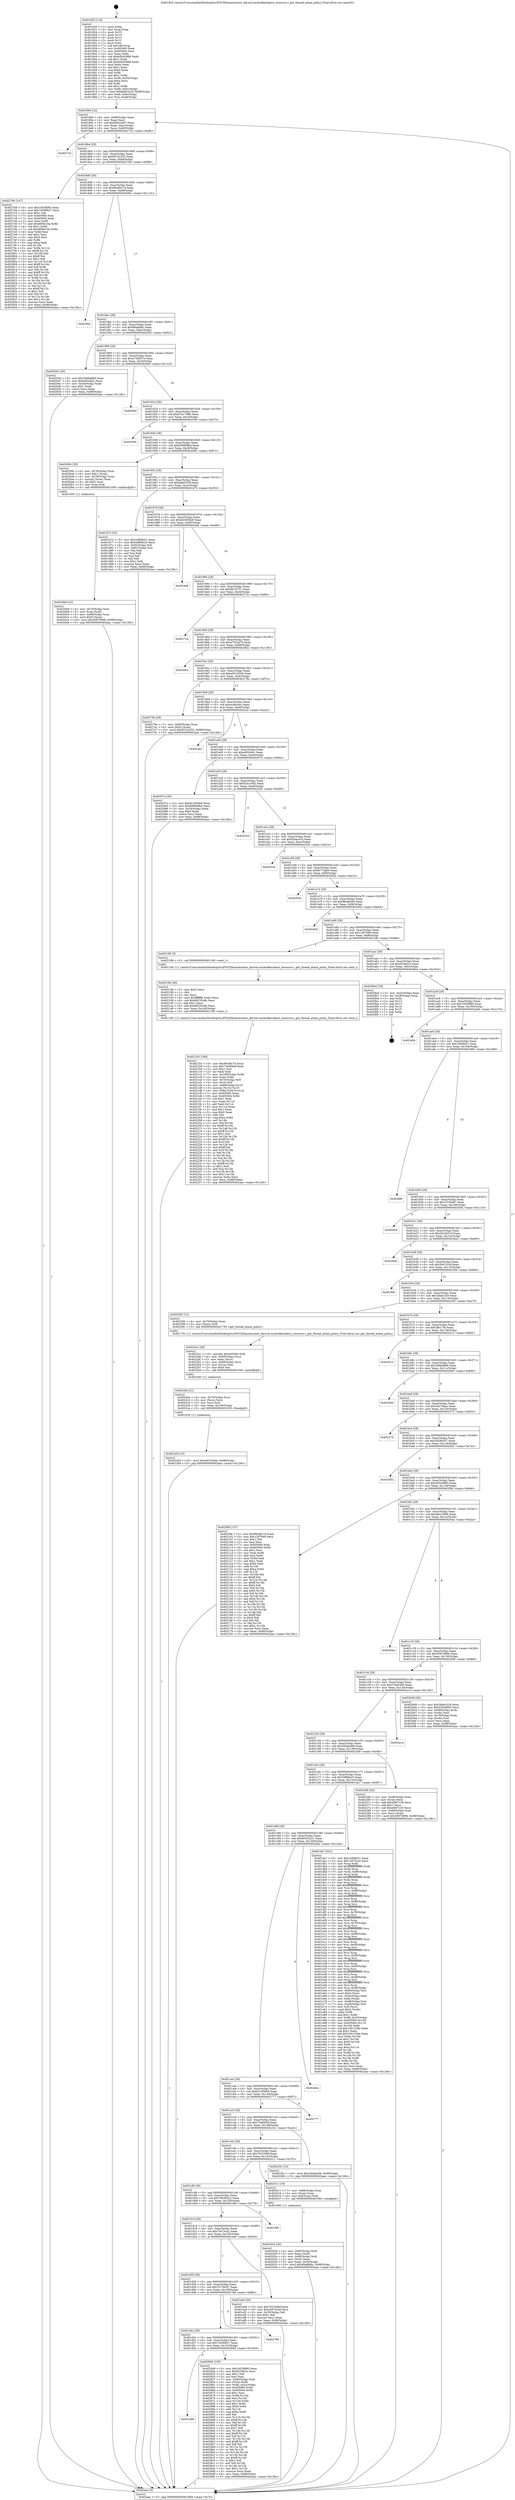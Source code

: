 digraph "0x401820" {
  label = "0x401820 (/mnt/c/Users/mathe/Desktop/tcc/POCII/binaries/extr_darwin-xnubsdkernkern_resource.c_get_thread_atime_policy_Final-ollvm.out::main(0))"
  labelloc = "t"
  node[shape=record]

  Entry [label="",width=0.3,height=0.3,shape=circle,fillcolor=black,style=filled]
  "0x401894" [label="{
     0x401894 [32]\l
     | [instrs]\l
     &nbsp;&nbsp;0x401894 \<+6\>: mov -0x98(%rbp),%eax\l
     &nbsp;&nbsp;0x40189a \<+2\>: mov %eax,%ecx\l
     &nbsp;&nbsp;0x40189c \<+6\>: sub $0x895c2e97,%ecx\l
     &nbsp;&nbsp;0x4018a2 \<+6\>: mov %eax,-0xac(%rbp)\l
     &nbsp;&nbsp;0x4018a8 \<+6\>: mov %ecx,-0xb0(%rbp)\l
     &nbsp;&nbsp;0x4018ae \<+6\>: je 000000000040271b \<main+0xefb\>\l
  }"]
  "0x40271b" [label="{
     0x40271b\l
  }", style=dashed]
  "0x4018b4" [label="{
     0x4018b4 [28]\l
     | [instrs]\l
     &nbsp;&nbsp;0x4018b4 \<+5\>: jmp 00000000004018b9 \<main+0x99\>\l
     &nbsp;&nbsp;0x4018b9 \<+6\>: mov -0xac(%rbp),%eax\l
     &nbsp;&nbsp;0x4018bf \<+5\>: sub $0x937e2255,%eax\l
     &nbsp;&nbsp;0x4018c4 \<+6\>: mov %eax,-0xb4(%rbp)\l
     &nbsp;&nbsp;0x4018ca \<+6\>: je 00000000004027b6 \<main+0xf96\>\l
  }"]
  Exit [label="",width=0.3,height=0.3,shape=circle,fillcolor=black,style=filled,peripheries=2]
  "0x4027b6" [label="{
     0x4027b6 [147]\l
     | [instrs]\l
     &nbsp;&nbsp;0x4027b6 \<+5\>: mov $0x1953fd80,%eax\l
     &nbsp;&nbsp;0x4027bb \<+5\>: mov $0x7d390b27,%ecx\l
     &nbsp;&nbsp;0x4027c0 \<+2\>: mov $0x1,%dl\l
     &nbsp;&nbsp;0x4027c2 \<+7\>: mov 0x405060,%esi\l
     &nbsp;&nbsp;0x4027c9 \<+7\>: mov 0x405064,%edi\l
     &nbsp;&nbsp;0x4027d0 \<+3\>: mov %esi,%r8d\l
     &nbsp;&nbsp;0x4027d3 \<+7\>: add $0xdf58e10a,%r8d\l
     &nbsp;&nbsp;0x4027da \<+4\>: sub $0x1,%r8d\l
     &nbsp;&nbsp;0x4027de \<+7\>: sub $0xdf58e10a,%r8d\l
     &nbsp;&nbsp;0x4027e5 \<+4\>: imul %r8d,%esi\l
     &nbsp;&nbsp;0x4027e9 \<+3\>: and $0x1,%esi\l
     &nbsp;&nbsp;0x4027ec \<+3\>: cmp $0x0,%esi\l
     &nbsp;&nbsp;0x4027ef \<+4\>: sete %r9b\l
     &nbsp;&nbsp;0x4027f3 \<+3\>: cmp $0xa,%edi\l
     &nbsp;&nbsp;0x4027f6 \<+4\>: setl %r10b\l
     &nbsp;&nbsp;0x4027fa \<+3\>: mov %r9b,%r11b\l
     &nbsp;&nbsp;0x4027fd \<+4\>: xor $0xff,%r11b\l
     &nbsp;&nbsp;0x402801 \<+3\>: mov %r10b,%bl\l
     &nbsp;&nbsp;0x402804 \<+3\>: xor $0xff,%bl\l
     &nbsp;&nbsp;0x402807 \<+3\>: xor $0x1,%dl\l
     &nbsp;&nbsp;0x40280a \<+3\>: mov %r11b,%r14b\l
     &nbsp;&nbsp;0x40280d \<+4\>: and $0xff,%r14b\l
     &nbsp;&nbsp;0x402811 \<+3\>: and %dl,%r9b\l
     &nbsp;&nbsp;0x402814 \<+3\>: mov %bl,%r15b\l
     &nbsp;&nbsp;0x402817 \<+4\>: and $0xff,%r15b\l
     &nbsp;&nbsp;0x40281b \<+3\>: and %dl,%r10b\l
     &nbsp;&nbsp;0x40281e \<+3\>: or %r9b,%r14b\l
     &nbsp;&nbsp;0x402821 \<+3\>: or %r10b,%r15b\l
     &nbsp;&nbsp;0x402824 \<+3\>: xor %r15b,%r14b\l
     &nbsp;&nbsp;0x402827 \<+3\>: or %bl,%r11b\l
     &nbsp;&nbsp;0x40282a \<+4\>: xor $0xff,%r11b\l
     &nbsp;&nbsp;0x40282e \<+3\>: or $0x1,%dl\l
     &nbsp;&nbsp;0x402831 \<+3\>: and %dl,%r11b\l
     &nbsp;&nbsp;0x402834 \<+3\>: or %r11b,%r14b\l
     &nbsp;&nbsp;0x402837 \<+4\>: test $0x1,%r14b\l
     &nbsp;&nbsp;0x40283b \<+3\>: cmovne %ecx,%eax\l
     &nbsp;&nbsp;0x40283e \<+6\>: mov %eax,-0x98(%rbp)\l
     &nbsp;&nbsp;0x402844 \<+5\>: jmp 0000000000402aac \<main+0x128c\>\l
  }"]
  "0x4018d0" [label="{
     0x4018d0 [28]\l
     | [instrs]\l
     &nbsp;&nbsp;0x4018d0 \<+5\>: jmp 00000000004018d5 \<main+0xb5\>\l
     &nbsp;&nbsp;0x4018d5 \<+6\>: mov -0xac(%rbp),%eax\l
     &nbsp;&nbsp;0x4018db \<+5\>: sub $0x96c8bc7d,%eax\l
     &nbsp;&nbsp;0x4018e0 \<+6\>: mov %eax,-0xb8(%rbp)\l
     &nbsp;&nbsp;0x4018e6 \<+6\>: je 000000000040295c \<main+0x113c\>\l
  }"]
  "0x401d68" [label="{
     0x401d68\l
  }", style=dashed]
  "0x40295c" [label="{
     0x40295c\l
  }", style=dashed]
  "0x4018ec" [label="{
     0x4018ec [28]\l
     | [instrs]\l
     &nbsp;&nbsp;0x4018ec \<+5\>: jmp 00000000004018f1 \<main+0xd1\>\l
     &nbsp;&nbsp;0x4018f1 \<+6\>: mov -0xac(%rbp),%eax\l
     &nbsp;&nbsp;0x4018f7 \<+5\>: sub $0x99adbfdc,%eax\l
     &nbsp;&nbsp;0x4018fc \<+6\>: mov %eax,-0xbc(%rbp)\l
     &nbsp;&nbsp;0x401902 \<+6\>: je 0000000000402042 \<main+0x822\>\l
  }"]
  "0x402849" [label="{
     0x402849 [155]\l
     | [instrs]\l
     &nbsp;&nbsp;0x402849 \<+5\>: mov $0x1953fd80,%eax\l
     &nbsp;&nbsp;0x40284e \<+5\>: mov $0x6238d1e,%ecx\l
     &nbsp;&nbsp;0x402853 \<+2\>: mov $0x1,%dl\l
     &nbsp;&nbsp;0x402855 \<+2\>: xor %esi,%esi\l
     &nbsp;&nbsp;0x402857 \<+7\>: mov -0x90(%rbp),%rdi\l
     &nbsp;&nbsp;0x40285e \<+3\>: mov (%rdi),%r8d\l
     &nbsp;&nbsp;0x402861 \<+4\>: mov %r8d,-0x2c(%rbp)\l
     &nbsp;&nbsp;0x402865 \<+8\>: mov 0x405060,%r8d\l
     &nbsp;&nbsp;0x40286d \<+8\>: mov 0x405064,%r9d\l
     &nbsp;&nbsp;0x402875 \<+3\>: sub $0x1,%esi\l
     &nbsp;&nbsp;0x402878 \<+3\>: mov %r8d,%r10d\l
     &nbsp;&nbsp;0x40287b \<+3\>: add %esi,%r10d\l
     &nbsp;&nbsp;0x40287e \<+4\>: imul %r10d,%r8d\l
     &nbsp;&nbsp;0x402882 \<+4\>: and $0x1,%r8d\l
     &nbsp;&nbsp;0x402886 \<+4\>: cmp $0x0,%r8d\l
     &nbsp;&nbsp;0x40288a \<+4\>: sete %r11b\l
     &nbsp;&nbsp;0x40288e \<+4\>: cmp $0xa,%r9d\l
     &nbsp;&nbsp;0x402892 \<+3\>: setl %bl\l
     &nbsp;&nbsp;0x402895 \<+3\>: mov %r11b,%r14b\l
     &nbsp;&nbsp;0x402898 \<+4\>: xor $0xff,%r14b\l
     &nbsp;&nbsp;0x40289c \<+3\>: mov %bl,%r15b\l
     &nbsp;&nbsp;0x40289f \<+4\>: xor $0xff,%r15b\l
     &nbsp;&nbsp;0x4028a3 \<+3\>: xor $0x1,%dl\l
     &nbsp;&nbsp;0x4028a6 \<+3\>: mov %r14b,%r12b\l
     &nbsp;&nbsp;0x4028a9 \<+4\>: and $0xff,%r12b\l
     &nbsp;&nbsp;0x4028ad \<+3\>: and %dl,%r11b\l
     &nbsp;&nbsp;0x4028b0 \<+3\>: mov %r15b,%r13b\l
     &nbsp;&nbsp;0x4028b3 \<+4\>: and $0xff,%r13b\l
     &nbsp;&nbsp;0x4028b7 \<+2\>: and %dl,%bl\l
     &nbsp;&nbsp;0x4028b9 \<+3\>: or %r11b,%r12b\l
     &nbsp;&nbsp;0x4028bc \<+3\>: or %bl,%r13b\l
     &nbsp;&nbsp;0x4028bf \<+3\>: xor %r13b,%r12b\l
     &nbsp;&nbsp;0x4028c2 \<+3\>: or %r15b,%r14b\l
     &nbsp;&nbsp;0x4028c5 \<+4\>: xor $0xff,%r14b\l
     &nbsp;&nbsp;0x4028c9 \<+3\>: or $0x1,%dl\l
     &nbsp;&nbsp;0x4028cc \<+3\>: and %dl,%r14b\l
     &nbsp;&nbsp;0x4028cf \<+3\>: or %r14b,%r12b\l
     &nbsp;&nbsp;0x4028d2 \<+4\>: test $0x1,%r12b\l
     &nbsp;&nbsp;0x4028d6 \<+3\>: cmovne %ecx,%eax\l
     &nbsp;&nbsp;0x4028d9 \<+6\>: mov %eax,-0x98(%rbp)\l
     &nbsp;&nbsp;0x4028df \<+5\>: jmp 0000000000402aac \<main+0x128c\>\l
  }"]
  "0x402042" [label="{
     0x402042 [30]\l
     | [instrs]\l
     &nbsp;&nbsp;0x402042 \<+5\>: mov $0x3d0bddb9,%eax\l
     &nbsp;&nbsp;0x402047 \<+5\>: mov $0xef45c8a1,%ecx\l
     &nbsp;&nbsp;0x40204c \<+3\>: mov -0x34(%rbp),%edx\l
     &nbsp;&nbsp;0x40204f \<+3\>: cmp $0x1,%edx\l
     &nbsp;&nbsp;0x402052 \<+3\>: cmovl %ecx,%eax\l
     &nbsp;&nbsp;0x402055 \<+6\>: mov %eax,-0x98(%rbp)\l
     &nbsp;&nbsp;0x40205b \<+5\>: jmp 0000000000402aac \<main+0x128c\>\l
  }"]
  "0x401908" [label="{
     0x401908 [28]\l
     | [instrs]\l
     &nbsp;&nbsp;0x401908 \<+5\>: jmp 000000000040190d \<main+0xed\>\l
     &nbsp;&nbsp;0x40190d \<+6\>: mov -0xac(%rbp),%eax\l
     &nbsp;&nbsp;0x401913 \<+5\>: sub $0xa75d837e,%eax\l
     &nbsp;&nbsp;0x401918 \<+6\>: mov %eax,-0xc0(%rbp)\l
     &nbsp;&nbsp;0x40191e \<+6\>: je 00000000004029ef \<main+0x11cf\>\l
  }"]
  "0x401d4c" [label="{
     0x401d4c [28]\l
     | [instrs]\l
     &nbsp;&nbsp;0x401d4c \<+5\>: jmp 0000000000401d51 \<main+0x531\>\l
     &nbsp;&nbsp;0x401d51 \<+6\>: mov -0xac(%rbp),%eax\l
     &nbsp;&nbsp;0x401d57 \<+5\>: sub $0x7d390b27,%eax\l
     &nbsp;&nbsp;0x401d5c \<+6\>: mov %eax,-0x15c(%rbp)\l
     &nbsp;&nbsp;0x401d62 \<+6\>: je 0000000000402849 \<main+0x1029\>\l
  }"]
  "0x4029ef" [label="{
     0x4029ef\l
  }", style=dashed]
  "0x401924" [label="{
     0x401924 [28]\l
     | [instrs]\l
     &nbsp;&nbsp;0x401924 \<+5\>: jmp 0000000000401929 \<main+0x109\>\l
     &nbsp;&nbsp;0x401929 \<+6\>: mov -0xac(%rbp),%eax\l
     &nbsp;&nbsp;0x40192f \<+5\>: sub $0xb7d17d96,%eax\l
     &nbsp;&nbsp;0x401934 \<+6\>: mov %eax,-0xc4(%rbp)\l
     &nbsp;&nbsp;0x40193a \<+6\>: je 0000000000402594 \<main+0xd74\>\l
  }"]
  "0x402786" [label="{
     0x402786\l
  }", style=dashed]
  "0x402594" [label="{
     0x402594\l
  }", style=dashed]
  "0x401940" [label="{
     0x401940 [28]\l
     | [instrs]\l
     &nbsp;&nbsp;0x401940 \<+5\>: jmp 0000000000401945 \<main+0x125\>\l
     &nbsp;&nbsp;0x401945 \<+6\>: mov -0xac(%rbp),%eax\l
     &nbsp;&nbsp;0x40194b \<+5\>: sub $0xb99808b4,%eax\l
     &nbsp;&nbsp;0x401950 \<+6\>: mov %eax,-0xc8(%rbp)\l
     &nbsp;&nbsp;0x401956 \<+6\>: je 000000000040209c \<main+0x87c\>\l
  }"]
  "0x4022d3" [label="{
     0x4022d3 [15]\l
     | [instrs]\l
     &nbsp;&nbsp;0x4022d3 \<+10\>: movl $0xe9316044,-0x98(%rbp)\l
     &nbsp;&nbsp;0x4022dd \<+5\>: jmp 0000000000402aac \<main+0x128c\>\l
  }"]
  "0x40209c" [label="{
     0x40209c [29]\l
     | [instrs]\l
     &nbsp;&nbsp;0x40209c \<+4\>: mov -0x78(%rbp),%rax\l
     &nbsp;&nbsp;0x4020a0 \<+6\>: movl $0x1,(%rax)\l
     &nbsp;&nbsp;0x4020a6 \<+4\>: mov -0x78(%rbp),%rax\l
     &nbsp;&nbsp;0x4020aa \<+3\>: movslq (%rax),%rax\l
     &nbsp;&nbsp;0x4020ad \<+4\>: shl $0x2,%rax\l
     &nbsp;&nbsp;0x4020b1 \<+3\>: mov %rax,%rdi\l
     &nbsp;&nbsp;0x4020b4 \<+5\>: call 0000000000401050 \<malloc@plt\>\l
     | [calls]\l
     &nbsp;&nbsp;0x401050 \{1\} (unknown)\l
  }"]
  "0x40195c" [label="{
     0x40195c [28]\l
     | [instrs]\l
     &nbsp;&nbsp;0x40195c \<+5\>: jmp 0000000000401961 \<main+0x141\>\l
     &nbsp;&nbsp;0x401961 \<+6\>: mov -0xac(%rbp),%eax\l
     &nbsp;&nbsp;0x401967 \<+5\>: sub $0xbb85333f,%eax\l
     &nbsp;&nbsp;0x40196c \<+6\>: mov %eax,-0xcc(%rbp)\l
     &nbsp;&nbsp;0x401972 \<+6\>: je 0000000000401d72 \<main+0x552\>\l
  }"]
  "0x4022be" [label="{
     0x4022be [21]\l
     | [instrs]\l
     &nbsp;&nbsp;0x4022be \<+4\>: mov -0x70(%rbp),%rcx\l
     &nbsp;&nbsp;0x4022c2 \<+3\>: mov (%rcx),%rcx\l
     &nbsp;&nbsp;0x4022c5 \<+3\>: mov %rcx,%rdi\l
     &nbsp;&nbsp;0x4022c8 \<+6\>: mov %eax,-0x164(%rbp)\l
     &nbsp;&nbsp;0x4022ce \<+5\>: call 0000000000401030 \<free@plt\>\l
     | [calls]\l
     &nbsp;&nbsp;0x401030 \{1\} (unknown)\l
  }"]
  "0x401d72" [label="{
     0x401d72 [53]\l
     | [instrs]\l
     &nbsp;&nbsp;0x401d72 \<+5\>: mov $0x1bf0db51,%eax\l
     &nbsp;&nbsp;0x401d77 \<+5\>: mov $0x5df69e25,%ecx\l
     &nbsp;&nbsp;0x401d7c \<+6\>: mov -0x92(%rbp),%dl\l
     &nbsp;&nbsp;0x401d82 \<+7\>: mov -0x91(%rbp),%sil\l
     &nbsp;&nbsp;0x401d89 \<+3\>: mov %dl,%dil\l
     &nbsp;&nbsp;0x401d8c \<+3\>: and %sil,%dil\l
     &nbsp;&nbsp;0x401d8f \<+3\>: xor %sil,%dl\l
     &nbsp;&nbsp;0x401d92 \<+3\>: or %dl,%dil\l
     &nbsp;&nbsp;0x401d95 \<+4\>: test $0x1,%dil\l
     &nbsp;&nbsp;0x401d99 \<+3\>: cmovne %ecx,%eax\l
     &nbsp;&nbsp;0x401d9c \<+6\>: mov %eax,-0x98(%rbp)\l
     &nbsp;&nbsp;0x401da2 \<+5\>: jmp 0000000000402aac \<main+0x128c\>\l
  }"]
  "0x401978" [label="{
     0x401978 [28]\l
     | [instrs]\l
     &nbsp;&nbsp;0x401978 \<+5\>: jmp 000000000040197d \<main+0x15d\>\l
     &nbsp;&nbsp;0x40197d \<+6\>: mov -0xac(%rbp),%eax\l
     &nbsp;&nbsp;0x401983 \<+5\>: sub $0xbd3592b9,%eax\l
     &nbsp;&nbsp;0x401988 \<+6\>: mov %eax,-0xd0(%rbp)\l
     &nbsp;&nbsp;0x40198e \<+6\>: je 00000000004024a6 \<main+0xc86\>\l
  }"]
  "0x402aac" [label="{
     0x402aac [5]\l
     | [instrs]\l
     &nbsp;&nbsp;0x402aac \<+5\>: jmp 0000000000401894 \<main+0x74\>\l
  }"]
  "0x401820" [label="{
     0x401820 [116]\l
     | [instrs]\l
     &nbsp;&nbsp;0x401820 \<+1\>: push %rbp\l
     &nbsp;&nbsp;0x401821 \<+3\>: mov %rsp,%rbp\l
     &nbsp;&nbsp;0x401824 \<+2\>: push %r15\l
     &nbsp;&nbsp;0x401826 \<+2\>: push %r14\l
     &nbsp;&nbsp;0x401828 \<+2\>: push %r13\l
     &nbsp;&nbsp;0x40182a \<+2\>: push %r12\l
     &nbsp;&nbsp;0x40182c \<+1\>: push %rbx\l
     &nbsp;&nbsp;0x40182d \<+7\>: sub $0x168,%rsp\l
     &nbsp;&nbsp;0x401834 \<+7\>: mov 0x405060,%eax\l
     &nbsp;&nbsp;0x40183b \<+7\>: mov 0x405064,%ecx\l
     &nbsp;&nbsp;0x401842 \<+2\>: mov %eax,%edx\l
     &nbsp;&nbsp;0x401844 \<+6\>: sub $0xb5b45868,%edx\l
     &nbsp;&nbsp;0x40184a \<+3\>: sub $0x1,%edx\l
     &nbsp;&nbsp;0x40184d \<+6\>: add $0xb5b45868,%edx\l
     &nbsp;&nbsp;0x401853 \<+3\>: imul %edx,%eax\l
     &nbsp;&nbsp;0x401856 \<+3\>: and $0x1,%eax\l
     &nbsp;&nbsp;0x401859 \<+3\>: cmp $0x0,%eax\l
     &nbsp;&nbsp;0x40185c \<+4\>: sete %r8b\l
     &nbsp;&nbsp;0x401860 \<+4\>: and $0x1,%r8b\l
     &nbsp;&nbsp;0x401864 \<+7\>: mov %r8b,-0x92(%rbp)\l
     &nbsp;&nbsp;0x40186b \<+3\>: cmp $0xa,%ecx\l
     &nbsp;&nbsp;0x40186e \<+4\>: setl %r8b\l
     &nbsp;&nbsp;0x401872 \<+4\>: and $0x1,%r8b\l
     &nbsp;&nbsp;0x401876 \<+7\>: mov %r8b,-0x91(%rbp)\l
     &nbsp;&nbsp;0x40187d \<+10\>: movl $0xbb85333f,-0x98(%rbp)\l
     &nbsp;&nbsp;0x401887 \<+6\>: mov %edi,-0x9c(%rbp)\l
     &nbsp;&nbsp;0x40188d \<+7\>: mov %rsi,-0xa8(%rbp)\l
  }"]
  "0x4022a1" [label="{
     0x4022a1 [29]\l
     | [instrs]\l
     &nbsp;&nbsp;0x4022a1 \<+10\>: movabs $0x4030d6,%rdi\l
     &nbsp;&nbsp;0x4022ab \<+4\>: mov -0x60(%rbp),%rcx\l
     &nbsp;&nbsp;0x4022af \<+2\>: mov %eax,(%rcx)\l
     &nbsp;&nbsp;0x4022b1 \<+4\>: mov -0x60(%rbp),%rcx\l
     &nbsp;&nbsp;0x4022b5 \<+2\>: mov (%rcx),%esi\l
     &nbsp;&nbsp;0x4022b7 \<+2\>: mov $0x0,%al\l
     &nbsp;&nbsp;0x4022b9 \<+5\>: call 0000000000401040 \<printf@plt\>\l
     | [calls]\l
     &nbsp;&nbsp;0x401040 \{1\} (unknown)\l
  }"]
  "0x4024a6" [label="{
     0x4024a6\l
  }", style=dashed]
  "0x401994" [label="{
     0x401994 [28]\l
     | [instrs]\l
     &nbsp;&nbsp;0x401994 \<+5\>: jmp 0000000000401999 \<main+0x179\>\l
     &nbsp;&nbsp;0x401999 \<+6\>: mov -0xac(%rbp),%eax\l
     &nbsp;&nbsp;0x40199f \<+5\>: sub $0xdfa7d731,%eax\l
     &nbsp;&nbsp;0x4019a4 \<+6\>: mov %eax,-0xd4(%rbp)\l
     &nbsp;&nbsp;0x4019aa \<+6\>: je 000000000040272a \<main+0xf0a\>\l
  }"]
  "0x4021b3" [label="{
     0x4021b3 [169]\l
     | [instrs]\l
     &nbsp;&nbsp;0x4021b3 \<+5\>: mov $0x96c8bc7d,%ecx\l
     &nbsp;&nbsp;0x4021b8 \<+5\>: mov $0x75a6944f,%edx\l
     &nbsp;&nbsp;0x4021bd \<+3\>: mov $0x1,%sil\l
     &nbsp;&nbsp;0x4021c0 \<+2\>: xor %edi,%edi\l
     &nbsp;&nbsp;0x4021c2 \<+7\>: mov -0x160(%rbp),%r8d\l
     &nbsp;&nbsp;0x4021c9 \<+4\>: imul %eax,%r8d\l
     &nbsp;&nbsp;0x4021cd \<+4\>: mov -0x70(%rbp),%r9\l
     &nbsp;&nbsp;0x4021d1 \<+3\>: mov (%r9),%r9\l
     &nbsp;&nbsp;0x4021d4 \<+4\>: mov -0x68(%rbp),%r10\l
     &nbsp;&nbsp;0x4021d8 \<+3\>: movslq (%r10),%r10\l
     &nbsp;&nbsp;0x4021db \<+4\>: mov %r8d,(%r9,%r10,4)\l
     &nbsp;&nbsp;0x4021df \<+7\>: mov 0x405060,%eax\l
     &nbsp;&nbsp;0x4021e6 \<+8\>: mov 0x405064,%r8d\l
     &nbsp;&nbsp;0x4021ee \<+3\>: sub $0x1,%edi\l
     &nbsp;&nbsp;0x4021f1 \<+3\>: mov %eax,%r11d\l
     &nbsp;&nbsp;0x4021f4 \<+3\>: add %edi,%r11d\l
     &nbsp;&nbsp;0x4021f7 \<+4\>: imul %r11d,%eax\l
     &nbsp;&nbsp;0x4021fb \<+3\>: and $0x1,%eax\l
     &nbsp;&nbsp;0x4021fe \<+3\>: cmp $0x0,%eax\l
     &nbsp;&nbsp;0x402201 \<+3\>: sete %bl\l
     &nbsp;&nbsp;0x402204 \<+4\>: cmp $0xa,%r8d\l
     &nbsp;&nbsp;0x402208 \<+4\>: setl %r14b\l
     &nbsp;&nbsp;0x40220c \<+3\>: mov %bl,%r15b\l
     &nbsp;&nbsp;0x40220f \<+4\>: xor $0xff,%r15b\l
     &nbsp;&nbsp;0x402213 \<+3\>: mov %r14b,%r12b\l
     &nbsp;&nbsp;0x402216 \<+4\>: xor $0xff,%r12b\l
     &nbsp;&nbsp;0x40221a \<+4\>: xor $0x1,%sil\l
     &nbsp;&nbsp;0x40221e \<+3\>: mov %r15b,%r13b\l
     &nbsp;&nbsp;0x402221 \<+4\>: and $0xff,%r13b\l
     &nbsp;&nbsp;0x402225 \<+3\>: and %sil,%bl\l
     &nbsp;&nbsp;0x402228 \<+3\>: mov %r12b,%al\l
     &nbsp;&nbsp;0x40222b \<+2\>: and $0xff,%al\l
     &nbsp;&nbsp;0x40222d \<+3\>: and %sil,%r14b\l
     &nbsp;&nbsp;0x402230 \<+3\>: or %bl,%r13b\l
     &nbsp;&nbsp;0x402233 \<+3\>: or %r14b,%al\l
     &nbsp;&nbsp;0x402236 \<+3\>: xor %al,%r13b\l
     &nbsp;&nbsp;0x402239 \<+3\>: or %r12b,%r15b\l
     &nbsp;&nbsp;0x40223c \<+4\>: xor $0xff,%r15b\l
     &nbsp;&nbsp;0x402240 \<+4\>: or $0x1,%sil\l
     &nbsp;&nbsp;0x402244 \<+3\>: and %sil,%r15b\l
     &nbsp;&nbsp;0x402247 \<+3\>: or %r15b,%r13b\l
     &nbsp;&nbsp;0x40224a \<+4\>: test $0x1,%r13b\l
     &nbsp;&nbsp;0x40224e \<+3\>: cmovne %edx,%ecx\l
     &nbsp;&nbsp;0x402251 \<+6\>: mov %ecx,-0x98(%rbp)\l
     &nbsp;&nbsp;0x402257 \<+5\>: jmp 0000000000402aac \<main+0x128c\>\l
  }"]
  "0x40272a" [label="{
     0x40272a\l
  }", style=dashed]
  "0x4019b0" [label="{
     0x4019b0 [28]\l
     | [instrs]\l
     &nbsp;&nbsp;0x4019b0 \<+5\>: jmp 00000000004019b5 \<main+0x195\>\l
     &nbsp;&nbsp;0x4019b5 \<+6\>: mov -0xac(%rbp),%eax\l
     &nbsp;&nbsp;0x4019bb \<+5\>: sub $0xe7524a76,%eax\l
     &nbsp;&nbsp;0x4019c0 \<+6\>: mov %eax,-0xd8(%rbp)\l
     &nbsp;&nbsp;0x4019c6 \<+6\>: je 00000000004029b2 \<main+0x1192\>\l
  }"]
  "0x40218b" [label="{
     0x40218b [40]\l
     | [instrs]\l
     &nbsp;&nbsp;0x40218b \<+5\>: mov $0x2,%ecx\l
     &nbsp;&nbsp;0x402190 \<+1\>: cltd\l
     &nbsp;&nbsp;0x402191 \<+2\>: idiv %ecx\l
     &nbsp;&nbsp;0x402193 \<+6\>: imul $0xfffffffe,%edx,%ecx\l
     &nbsp;&nbsp;0x402199 \<+6\>: sub $0x68235c8b,%ecx\l
     &nbsp;&nbsp;0x40219f \<+3\>: add $0x1,%ecx\l
     &nbsp;&nbsp;0x4021a2 \<+6\>: add $0x68235c8b,%ecx\l
     &nbsp;&nbsp;0x4021a8 \<+6\>: mov %ecx,-0x160(%rbp)\l
     &nbsp;&nbsp;0x4021ae \<+5\>: call 0000000000401160 \<next_i\>\l
     | [calls]\l
     &nbsp;&nbsp;0x401160 \{1\} (/mnt/c/Users/mathe/Desktop/tcc/POCII/binaries/extr_darwin-xnubsdkernkern_resource.c_get_thread_atime_policy_Final-ollvm.out::next_i)\l
  }"]
  "0x4029b2" [label="{
     0x4029b2\l
  }", style=dashed]
  "0x4019cc" [label="{
     0x4019cc [28]\l
     | [instrs]\l
     &nbsp;&nbsp;0x4019cc \<+5\>: jmp 00000000004019d1 \<main+0x1b1\>\l
     &nbsp;&nbsp;0x4019d1 \<+6\>: mov -0xac(%rbp),%eax\l
     &nbsp;&nbsp;0x4019d7 \<+5\>: sub $0xe9316044,%eax\l
     &nbsp;&nbsp;0x4019dc \<+6\>: mov %eax,-0xdc(%rbp)\l
     &nbsp;&nbsp;0x4019e2 \<+6\>: je 000000000040279a \<main+0xf7a\>\l
  }"]
  "0x4020b9" [label="{
     0x4020b9 [32]\l
     | [instrs]\l
     &nbsp;&nbsp;0x4020b9 \<+4\>: mov -0x70(%rbp),%rdi\l
     &nbsp;&nbsp;0x4020bd \<+3\>: mov %rax,(%rdi)\l
     &nbsp;&nbsp;0x4020c0 \<+4\>: mov -0x68(%rbp),%rax\l
     &nbsp;&nbsp;0x4020c4 \<+6\>: movl $0x0,(%rax)\l
     &nbsp;&nbsp;0x4020ca \<+10\>: movl $0x50974996,-0x98(%rbp)\l
     &nbsp;&nbsp;0x4020d4 \<+5\>: jmp 0000000000402aac \<main+0x128c\>\l
  }"]
  "0x40279a" [label="{
     0x40279a [28]\l
     | [instrs]\l
     &nbsp;&nbsp;0x40279a \<+7\>: mov -0x90(%rbp),%rax\l
     &nbsp;&nbsp;0x4027a1 \<+6\>: movl $0x0,(%rax)\l
     &nbsp;&nbsp;0x4027a7 \<+10\>: movl $0x937e2255,-0x98(%rbp)\l
     &nbsp;&nbsp;0x4027b1 \<+5\>: jmp 0000000000402aac \<main+0x128c\>\l
  }"]
  "0x4019e8" [label="{
     0x4019e8 [28]\l
     | [instrs]\l
     &nbsp;&nbsp;0x4019e8 \<+5\>: jmp 00000000004019ed \<main+0x1cd\>\l
     &nbsp;&nbsp;0x4019ed \<+6\>: mov -0xac(%rbp),%eax\l
     &nbsp;&nbsp;0x4019f3 \<+5\>: sub $0xecdbcbac,%eax\l
     &nbsp;&nbsp;0x4019f8 \<+6\>: mov %eax,-0xe0(%rbp)\l
     &nbsp;&nbsp;0x4019fe \<+6\>: je 00000000004022e2 \<main+0xac2\>\l
  }"]
  "0x402024" [label="{
     0x402024 [30]\l
     | [instrs]\l
     &nbsp;&nbsp;0x402024 \<+4\>: mov -0x80(%rbp),%rdi\l
     &nbsp;&nbsp;0x402028 \<+2\>: mov %eax,(%rdi)\l
     &nbsp;&nbsp;0x40202a \<+4\>: mov -0x80(%rbp),%rdi\l
     &nbsp;&nbsp;0x40202e \<+2\>: mov (%rdi),%eax\l
     &nbsp;&nbsp;0x402030 \<+3\>: mov %eax,-0x34(%rbp)\l
     &nbsp;&nbsp;0x402033 \<+10\>: movl $0x99adbfdc,-0x98(%rbp)\l
     &nbsp;&nbsp;0x40203d \<+5\>: jmp 0000000000402aac \<main+0x128c\>\l
  }"]
  "0x4022e2" [label="{
     0x4022e2\l
  }", style=dashed]
  "0x401a04" [label="{
     0x401a04 [28]\l
     | [instrs]\l
     &nbsp;&nbsp;0x401a04 \<+5\>: jmp 0000000000401a09 \<main+0x1e9\>\l
     &nbsp;&nbsp;0x401a09 \<+6\>: mov -0xac(%rbp),%eax\l
     &nbsp;&nbsp;0x401a0f \<+5\>: sub $0xef45c8a1,%eax\l
     &nbsp;&nbsp;0x401a14 \<+6\>: mov %eax,-0xe4(%rbp)\l
     &nbsp;&nbsp;0x401a1a \<+6\>: je 000000000040207e \<main+0x85e\>\l
  }"]
  "0x401d30" [label="{
     0x401d30 [28]\l
     | [instrs]\l
     &nbsp;&nbsp;0x401d30 \<+5\>: jmp 0000000000401d35 \<main+0x515\>\l
     &nbsp;&nbsp;0x401d35 \<+6\>: mov -0xac(%rbp),%eax\l
     &nbsp;&nbsp;0x401d3b \<+5\>: sub $0x7b756c67,%eax\l
     &nbsp;&nbsp;0x401d40 \<+6\>: mov %eax,-0x158(%rbp)\l
     &nbsp;&nbsp;0x401d46 \<+6\>: je 0000000000402786 \<main+0xf66\>\l
  }"]
  "0x40207e" [label="{
     0x40207e [30]\l
     | [instrs]\l
     &nbsp;&nbsp;0x40207e \<+5\>: mov $0x621956b9,%eax\l
     &nbsp;&nbsp;0x402083 \<+5\>: mov $0xb99808b4,%ecx\l
     &nbsp;&nbsp;0x402088 \<+3\>: mov -0x34(%rbp),%edx\l
     &nbsp;&nbsp;0x40208b \<+3\>: cmp $0x0,%edx\l
     &nbsp;&nbsp;0x40208e \<+3\>: cmove %ecx,%eax\l
     &nbsp;&nbsp;0x402091 \<+6\>: mov %eax,-0x98(%rbp)\l
     &nbsp;&nbsp;0x402097 \<+5\>: jmp 0000000000402aac \<main+0x128c\>\l
  }"]
  "0x401a20" [label="{
     0x401a20 [28]\l
     | [instrs]\l
     &nbsp;&nbsp;0x401a20 \<+5\>: jmp 0000000000401a25 \<main+0x205\>\l
     &nbsp;&nbsp;0x401a25 \<+6\>: mov -0xac(%rbp),%eax\l
     &nbsp;&nbsp;0x401a2b \<+5\>: sub $0xf241a562,%eax\l
     &nbsp;&nbsp;0x401a30 \<+6\>: mov %eax,-0xe8(%rbp)\l
     &nbsp;&nbsp;0x401a36 \<+6\>: je 0000000000402520 \<main+0xd00\>\l
  }"]
  "0x401ee8" [label="{
     0x401ee8 [30]\l
     | [instrs]\l
     &nbsp;&nbsp;0x401ee8 \<+5\>: mov $0x762326bf,%eax\l
     &nbsp;&nbsp;0x401eed \<+5\>: mov $0x2847d1ef,%ecx\l
     &nbsp;&nbsp;0x401ef2 \<+3\>: mov -0x35(%rbp),%dl\l
     &nbsp;&nbsp;0x401ef5 \<+3\>: test $0x1,%dl\l
     &nbsp;&nbsp;0x401ef8 \<+3\>: cmovne %ecx,%eax\l
     &nbsp;&nbsp;0x401efb \<+6\>: mov %eax,-0x98(%rbp)\l
     &nbsp;&nbsp;0x401f01 \<+5\>: jmp 0000000000402aac \<main+0x128c\>\l
  }"]
  "0x402520" [label="{
     0x402520\l
  }", style=dashed]
  "0x401a3c" [label="{
     0x401a3c [28]\l
     | [instrs]\l
     &nbsp;&nbsp;0x401a3c \<+5\>: jmp 0000000000401a41 \<main+0x221\>\l
     &nbsp;&nbsp;0x401a41 \<+6\>: mov -0xac(%rbp),%eax\l
     &nbsp;&nbsp;0x401a47 \<+5\>: sub $0xf24acd16,%eax\l
     &nbsp;&nbsp;0x401a4c \<+6\>: mov %eax,-0xec(%rbp)\l
     &nbsp;&nbsp;0x401a52 \<+6\>: je 000000000040253e \<main+0xd1e\>\l
  }"]
  "0x401d14" [label="{
     0x401d14 [28]\l
     | [instrs]\l
     &nbsp;&nbsp;0x401d14 \<+5\>: jmp 0000000000401d19 \<main+0x4f9\>\l
     &nbsp;&nbsp;0x401d19 \<+6\>: mov -0xac(%rbp),%eax\l
     &nbsp;&nbsp;0x401d1f \<+5\>: sub $0x7a475ca2,%eax\l
     &nbsp;&nbsp;0x401d24 \<+6\>: mov %eax,-0x154(%rbp)\l
     &nbsp;&nbsp;0x401d2a \<+6\>: je 0000000000401ee8 \<main+0x6c8\>\l
  }"]
  "0x40253e" [label="{
     0x40253e\l
  }", style=dashed]
  "0x401a58" [label="{
     0x401a58 [28]\l
     | [instrs]\l
     &nbsp;&nbsp;0x401a58 \<+5\>: jmp 0000000000401a5d \<main+0x23d\>\l
     &nbsp;&nbsp;0x401a5d \<+6\>: mov -0xac(%rbp),%eax\l
     &nbsp;&nbsp;0x401a63 \<+5\>: sub $0xf4774ab0,%eax\l
     &nbsp;&nbsp;0x401a68 \<+6\>: mov %eax,-0xf0(%rbp)\l
     &nbsp;&nbsp;0x401a6e \<+6\>: je 000000000040263b \<main+0xe1b\>\l
  }"]
  "0x401f99" [label="{
     0x401f99\l
  }", style=dashed]
  "0x40263b" [label="{
     0x40263b\l
  }", style=dashed]
  "0x401a74" [label="{
     0x401a74 [28]\l
     | [instrs]\l
     &nbsp;&nbsp;0x401a74 \<+5\>: jmp 0000000000401a79 \<main+0x259\>\l
     &nbsp;&nbsp;0x401a79 \<+6\>: mov -0xac(%rbp),%eax\l
     &nbsp;&nbsp;0x401a7f \<+5\>: sub $0xf6ed0d40,%eax\l
     &nbsp;&nbsp;0x401a84 \<+6\>: mov %eax,-0xf4(%rbp)\l
     &nbsp;&nbsp;0x401a8a \<+6\>: je 0000000000402404 \<main+0xbe4\>\l
  }"]
  "0x401cf8" [label="{
     0x401cf8 [28]\l
     | [instrs]\l
     &nbsp;&nbsp;0x401cf8 \<+5\>: jmp 0000000000401cfd \<main+0x4dd\>\l
     &nbsp;&nbsp;0x401cfd \<+6\>: mov -0xac(%rbp),%eax\l
     &nbsp;&nbsp;0x401d03 \<+5\>: sub $0x79b36222,%eax\l
     &nbsp;&nbsp;0x401d08 \<+6\>: mov %eax,-0x150(%rbp)\l
     &nbsp;&nbsp;0x401d0e \<+6\>: je 0000000000401f99 \<main+0x779\>\l
  }"]
  "0x402404" [label="{
     0x402404\l
  }", style=dashed]
  "0x401a90" [label="{
     0x401a90 [28]\l
     | [instrs]\l
     &nbsp;&nbsp;0x401a90 \<+5\>: jmp 0000000000401a95 \<main+0x275\>\l
     &nbsp;&nbsp;0x401a95 \<+6\>: mov -0xac(%rbp),%eax\l
     &nbsp;&nbsp;0x401a9b \<+5\>: sub $0x1297069,%eax\l
     &nbsp;&nbsp;0x401aa0 \<+6\>: mov %eax,-0xf8(%rbp)\l
     &nbsp;&nbsp;0x401aa6 \<+6\>: je 0000000000402186 \<main+0x966\>\l
  }"]
  "0x402011" [label="{
     0x402011 [19]\l
     | [instrs]\l
     &nbsp;&nbsp;0x402011 \<+7\>: mov -0x88(%rbp),%rax\l
     &nbsp;&nbsp;0x402018 \<+3\>: mov (%rax),%rax\l
     &nbsp;&nbsp;0x40201b \<+4\>: mov 0x8(%rax),%rdi\l
     &nbsp;&nbsp;0x40201f \<+5\>: call 0000000000401060 \<atoi@plt\>\l
     | [calls]\l
     &nbsp;&nbsp;0x401060 \{1\} (unknown)\l
  }"]
  "0x402186" [label="{
     0x402186 [5]\l
     | [instrs]\l
     &nbsp;&nbsp;0x402186 \<+5\>: call 0000000000401160 \<next_i\>\l
     | [calls]\l
     &nbsp;&nbsp;0x401160 \{1\} (/mnt/c/Users/mathe/Desktop/tcc/POCII/binaries/extr_darwin-xnubsdkernkern_resource.c_get_thread_atime_policy_Final-ollvm.out::next_i)\l
  }"]
  "0x401aac" [label="{
     0x401aac [28]\l
     | [instrs]\l
     &nbsp;&nbsp;0x401aac \<+5\>: jmp 0000000000401ab1 \<main+0x291\>\l
     &nbsp;&nbsp;0x401ab1 \<+6\>: mov -0xac(%rbp),%eax\l
     &nbsp;&nbsp;0x401ab7 \<+5\>: sub $0x6238d1e,%eax\l
     &nbsp;&nbsp;0x401abc \<+6\>: mov %eax,-0xfc(%rbp)\l
     &nbsp;&nbsp;0x401ac2 \<+6\>: je 00000000004028e4 \<main+0x10c4\>\l
  }"]
  "0x401cdc" [label="{
     0x401cdc [28]\l
     | [instrs]\l
     &nbsp;&nbsp;0x401cdc \<+5\>: jmp 0000000000401ce1 \<main+0x4c1\>\l
     &nbsp;&nbsp;0x401ce1 \<+6\>: mov -0xac(%rbp),%eax\l
     &nbsp;&nbsp;0x401ce7 \<+5\>: sub $0x762326bf,%eax\l
     &nbsp;&nbsp;0x401cec \<+6\>: mov %eax,-0x14c(%rbp)\l
     &nbsp;&nbsp;0x401cf2 \<+6\>: je 0000000000402011 \<main+0x7f1\>\l
  }"]
  "0x4028e4" [label="{
     0x4028e4 [18]\l
     | [instrs]\l
     &nbsp;&nbsp;0x4028e4 \<+3\>: mov -0x2c(%rbp),%eax\l
     &nbsp;&nbsp;0x4028e7 \<+4\>: lea -0x28(%rbp),%rsp\l
     &nbsp;&nbsp;0x4028eb \<+1\>: pop %rbx\l
     &nbsp;&nbsp;0x4028ec \<+2\>: pop %r12\l
     &nbsp;&nbsp;0x4028ee \<+2\>: pop %r13\l
     &nbsp;&nbsp;0x4028f0 \<+2\>: pop %r14\l
     &nbsp;&nbsp;0x4028f2 \<+2\>: pop %r15\l
     &nbsp;&nbsp;0x4028f4 \<+1\>: pop %rbp\l
     &nbsp;&nbsp;0x4028f5 \<+1\>: ret\l
  }"]
  "0x401ac8" [label="{
     0x401ac8 [28]\l
     | [instrs]\l
     &nbsp;&nbsp;0x401ac8 \<+5\>: jmp 0000000000401acd \<main+0x2ad\>\l
     &nbsp;&nbsp;0x401acd \<+6\>: mov -0xac(%rbp),%eax\l
     &nbsp;&nbsp;0x401ad3 \<+5\>: sub $0x1953fd80,%eax\l
     &nbsp;&nbsp;0x401ad8 \<+6\>: mov %eax,-0x100(%rbp)\l
     &nbsp;&nbsp;0x401ade \<+6\>: je 0000000000402a94 \<main+0x1274\>\l
  }"]
  "0x40225c" [label="{
     0x40225c [15]\l
     | [instrs]\l
     &nbsp;&nbsp;0x40225c \<+10\>: movl $0x5d5ab408,-0x98(%rbp)\l
     &nbsp;&nbsp;0x402266 \<+5\>: jmp 0000000000402aac \<main+0x128c\>\l
  }"]
  "0x402a94" [label="{
     0x402a94\l
  }", style=dashed]
  "0x401ae4" [label="{
     0x401ae4 [28]\l
     | [instrs]\l
     &nbsp;&nbsp;0x401ae4 \<+5\>: jmp 0000000000401ae9 \<main+0x2c9\>\l
     &nbsp;&nbsp;0x401ae9 \<+6\>: mov -0xac(%rbp),%eax\l
     &nbsp;&nbsp;0x401aef \<+5\>: sub $0x1bf0db51,%eax\l
     &nbsp;&nbsp;0x401af4 \<+6\>: mov %eax,-0x104(%rbp)\l
     &nbsp;&nbsp;0x401afa \<+6\>: je 00000000004028f6 \<main+0x10d6\>\l
  }"]
  "0x401cc0" [label="{
     0x401cc0 [28]\l
     | [instrs]\l
     &nbsp;&nbsp;0x401cc0 \<+5\>: jmp 0000000000401cc5 \<main+0x4a5\>\l
     &nbsp;&nbsp;0x401cc5 \<+6\>: mov -0xac(%rbp),%eax\l
     &nbsp;&nbsp;0x401ccb \<+5\>: sub $0x75a6944f,%eax\l
     &nbsp;&nbsp;0x401cd0 \<+6\>: mov %eax,-0x148(%rbp)\l
     &nbsp;&nbsp;0x401cd6 \<+6\>: je 000000000040225c \<main+0xa3c\>\l
  }"]
  "0x4028f6" [label="{
     0x4028f6\l
  }", style=dashed]
  "0x401b00" [label="{
     0x401b00 [28]\l
     | [instrs]\l
     &nbsp;&nbsp;0x401b00 \<+5\>: jmp 0000000000401b05 \<main+0x2e5\>\l
     &nbsp;&nbsp;0x401b05 \<+6\>: mov -0xac(%rbp),%eax\l
     &nbsp;&nbsp;0x401b0b \<+5\>: sub $0x1f150a87,%eax\l
     &nbsp;&nbsp;0x401b10 \<+6\>: mov %eax,-0x108(%rbp)\l
     &nbsp;&nbsp;0x401b16 \<+6\>: je 000000000040293b \<main+0x111b\>\l
  }"]
  "0x402777" [label="{
     0x402777\l
  }", style=dashed]
  "0x40293b" [label="{
     0x40293b\l
  }", style=dashed]
  "0x401b1c" [label="{
     0x401b1c [28]\l
     | [instrs]\l
     &nbsp;&nbsp;0x401b1c \<+5\>: jmp 0000000000401b21 \<main+0x301\>\l
     &nbsp;&nbsp;0x401b21 \<+6\>: mov -0xac(%rbp),%eax\l
     &nbsp;&nbsp;0x401b27 \<+5\>: sub $0x20c3b519,%eax\l
     &nbsp;&nbsp;0x401b2c \<+6\>: mov %eax,-0x10c(%rbp)\l
     &nbsp;&nbsp;0x401b32 \<+6\>: je 00000000004026a5 \<main+0xe85\>\l
  }"]
  "0x401ca4" [label="{
     0x401ca4 [28]\l
     | [instrs]\l
     &nbsp;&nbsp;0x401ca4 \<+5\>: jmp 0000000000401ca9 \<main+0x489\>\l
     &nbsp;&nbsp;0x401ca9 \<+6\>: mov -0xac(%rbp),%eax\l
     &nbsp;&nbsp;0x401caf \<+5\>: sub $0x621956b9,%eax\l
     &nbsp;&nbsp;0x401cb4 \<+6\>: mov %eax,-0x144(%rbp)\l
     &nbsp;&nbsp;0x401cba \<+6\>: je 0000000000402777 \<main+0xf57\>\l
  }"]
  "0x4026a5" [label="{
     0x4026a5\l
  }", style=dashed]
  "0x401b38" [label="{
     0x401b38 [28]\l
     | [instrs]\l
     &nbsp;&nbsp;0x401b38 \<+5\>: jmp 0000000000401b3d \<main+0x31d\>\l
     &nbsp;&nbsp;0x401b3d \<+6\>: mov -0xac(%rbp),%eax\l
     &nbsp;&nbsp;0x401b43 \<+5\>: sub $0x2847d1ef,%eax\l
     &nbsp;&nbsp;0x401b48 \<+6\>: mov %eax,-0x110(%rbp)\l
     &nbsp;&nbsp;0x401b4e \<+6\>: je 0000000000401f06 \<main+0x6e6\>\l
  }"]
  "0x402a6a" [label="{
     0x402a6a\l
  }", style=dashed]
  "0x401f06" [label="{
     0x401f06\l
  }", style=dashed]
  "0x401b54" [label="{
     0x401b54 [28]\l
     | [instrs]\l
     &nbsp;&nbsp;0x401b54 \<+5\>: jmp 0000000000401b59 \<main+0x339\>\l
     &nbsp;&nbsp;0x401b59 \<+6\>: mov -0xac(%rbp),%eax\l
     &nbsp;&nbsp;0x401b5f \<+5\>: sub $0x2bbbc329,%eax\l
     &nbsp;&nbsp;0x401b64 \<+6\>: mov %eax,-0x114(%rbp)\l
     &nbsp;&nbsp;0x401b6a \<+6\>: je 0000000000402295 \<main+0xa75\>\l
  }"]
  "0x401c88" [label="{
     0x401c88 [28]\l
     | [instrs]\l
     &nbsp;&nbsp;0x401c88 \<+5\>: jmp 0000000000401c8d \<main+0x46d\>\l
     &nbsp;&nbsp;0x401c8d \<+6\>: mov -0xac(%rbp),%eax\l
     &nbsp;&nbsp;0x401c93 \<+5\>: sub $0x60352a31,%eax\l
     &nbsp;&nbsp;0x401c98 \<+6\>: mov %eax,-0x140(%rbp)\l
     &nbsp;&nbsp;0x401c9e \<+6\>: je 0000000000402a6a \<main+0x124a\>\l
  }"]
  "0x402295" [label="{
     0x402295 [12]\l
     | [instrs]\l
     &nbsp;&nbsp;0x402295 \<+4\>: mov -0x70(%rbp),%rax\l
     &nbsp;&nbsp;0x402299 \<+3\>: mov (%rax),%rdi\l
     &nbsp;&nbsp;0x40229c \<+5\>: call 0000000000401730 \<get_thread_atime_policy\>\l
     | [calls]\l
     &nbsp;&nbsp;0x401730 \{1\} (/mnt/c/Users/mathe/Desktop/tcc/POCII/binaries/extr_darwin-xnubsdkernkern_resource.c_get_thread_atime_policy_Final-ollvm.out::get_thread_atime_policy)\l
  }"]
  "0x401b70" [label="{
     0x401b70 [28]\l
     | [instrs]\l
     &nbsp;&nbsp;0x401b70 \<+5\>: jmp 0000000000401b75 \<main+0x355\>\l
     &nbsp;&nbsp;0x401b75 \<+6\>: mov -0xac(%rbp),%eax\l
     &nbsp;&nbsp;0x401b7b \<+5\>: sub $0x2ffc17fe,%eax\l
     &nbsp;&nbsp;0x401b80 \<+6\>: mov %eax,-0x118(%rbp)\l
     &nbsp;&nbsp;0x401b86 \<+6\>: je 0000000000402413 \<main+0xbf3\>\l
  }"]
  "0x401da7" [label="{
     0x401da7 [321]\l
     | [instrs]\l
     &nbsp;&nbsp;0x401da7 \<+5\>: mov $0x1bf0db51,%eax\l
     &nbsp;&nbsp;0x401dac \<+5\>: mov $0x7a475ca2,%ecx\l
     &nbsp;&nbsp;0x401db1 \<+3\>: mov %rsp,%rdx\l
     &nbsp;&nbsp;0x401db4 \<+4\>: add $0xfffffffffffffff0,%rdx\l
     &nbsp;&nbsp;0x401db8 \<+3\>: mov %rdx,%rsp\l
     &nbsp;&nbsp;0x401dbb \<+7\>: mov %rdx,-0x90(%rbp)\l
     &nbsp;&nbsp;0x401dc2 \<+3\>: mov %rsp,%rdx\l
     &nbsp;&nbsp;0x401dc5 \<+4\>: add $0xfffffffffffffff0,%rdx\l
     &nbsp;&nbsp;0x401dc9 \<+3\>: mov %rdx,%rsp\l
     &nbsp;&nbsp;0x401dcc \<+3\>: mov %rsp,%rsi\l
     &nbsp;&nbsp;0x401dcf \<+4\>: add $0xfffffffffffffff0,%rsi\l
     &nbsp;&nbsp;0x401dd3 \<+3\>: mov %rsi,%rsp\l
     &nbsp;&nbsp;0x401dd6 \<+7\>: mov %rsi,-0x88(%rbp)\l
     &nbsp;&nbsp;0x401ddd \<+3\>: mov %rsp,%rsi\l
     &nbsp;&nbsp;0x401de0 \<+4\>: add $0xfffffffffffffff0,%rsi\l
     &nbsp;&nbsp;0x401de4 \<+3\>: mov %rsi,%rsp\l
     &nbsp;&nbsp;0x401de7 \<+4\>: mov %rsi,-0x80(%rbp)\l
     &nbsp;&nbsp;0x401deb \<+3\>: mov %rsp,%rsi\l
     &nbsp;&nbsp;0x401dee \<+4\>: add $0xfffffffffffffff0,%rsi\l
     &nbsp;&nbsp;0x401df2 \<+3\>: mov %rsi,%rsp\l
     &nbsp;&nbsp;0x401df5 \<+4\>: mov %rsi,-0x78(%rbp)\l
     &nbsp;&nbsp;0x401df9 \<+3\>: mov %rsp,%rsi\l
     &nbsp;&nbsp;0x401dfc \<+4\>: add $0xfffffffffffffff0,%rsi\l
     &nbsp;&nbsp;0x401e00 \<+3\>: mov %rsi,%rsp\l
     &nbsp;&nbsp;0x401e03 \<+4\>: mov %rsi,-0x70(%rbp)\l
     &nbsp;&nbsp;0x401e07 \<+3\>: mov %rsp,%rsi\l
     &nbsp;&nbsp;0x401e0a \<+4\>: add $0xfffffffffffffff0,%rsi\l
     &nbsp;&nbsp;0x401e0e \<+3\>: mov %rsi,%rsp\l
     &nbsp;&nbsp;0x401e11 \<+4\>: mov %rsi,-0x68(%rbp)\l
     &nbsp;&nbsp;0x401e15 \<+3\>: mov %rsp,%rsi\l
     &nbsp;&nbsp;0x401e18 \<+4\>: add $0xfffffffffffffff0,%rsi\l
     &nbsp;&nbsp;0x401e1c \<+3\>: mov %rsi,%rsp\l
     &nbsp;&nbsp;0x401e1f \<+4\>: mov %rsi,-0x60(%rbp)\l
     &nbsp;&nbsp;0x401e23 \<+3\>: mov %rsp,%rsi\l
     &nbsp;&nbsp;0x401e26 \<+4\>: add $0xfffffffffffffff0,%rsi\l
     &nbsp;&nbsp;0x401e2a \<+3\>: mov %rsi,%rsp\l
     &nbsp;&nbsp;0x401e2d \<+4\>: mov %rsi,-0x58(%rbp)\l
     &nbsp;&nbsp;0x401e31 \<+3\>: mov %rsp,%rsi\l
     &nbsp;&nbsp;0x401e34 \<+4\>: add $0xfffffffffffffff0,%rsi\l
     &nbsp;&nbsp;0x401e38 \<+3\>: mov %rsi,%rsp\l
     &nbsp;&nbsp;0x401e3b \<+4\>: mov %rsi,-0x50(%rbp)\l
     &nbsp;&nbsp;0x401e3f \<+3\>: mov %rsp,%rsi\l
     &nbsp;&nbsp;0x401e42 \<+4\>: add $0xfffffffffffffff0,%rsi\l
     &nbsp;&nbsp;0x401e46 \<+3\>: mov %rsi,%rsp\l
     &nbsp;&nbsp;0x401e49 \<+4\>: mov %rsi,-0x48(%rbp)\l
     &nbsp;&nbsp;0x401e4d \<+3\>: mov %rsp,%rsi\l
     &nbsp;&nbsp;0x401e50 \<+4\>: add $0xfffffffffffffff0,%rsi\l
     &nbsp;&nbsp;0x401e54 \<+3\>: mov %rsi,%rsp\l
     &nbsp;&nbsp;0x401e57 \<+4\>: mov %rsi,-0x40(%rbp)\l
     &nbsp;&nbsp;0x401e5b \<+7\>: mov -0x90(%rbp),%rsi\l
     &nbsp;&nbsp;0x401e62 \<+6\>: movl $0x0,(%rsi)\l
     &nbsp;&nbsp;0x401e68 \<+6\>: mov -0x9c(%rbp),%edi\l
     &nbsp;&nbsp;0x401e6e \<+2\>: mov %edi,(%rdx)\l
     &nbsp;&nbsp;0x401e70 \<+7\>: mov -0x88(%rbp),%rsi\l
     &nbsp;&nbsp;0x401e77 \<+7\>: mov -0xa8(%rbp),%r8\l
     &nbsp;&nbsp;0x401e7e \<+3\>: mov %r8,(%rsi)\l
     &nbsp;&nbsp;0x401e81 \<+3\>: cmpl $0x2,(%rdx)\l
     &nbsp;&nbsp;0x401e84 \<+4\>: setne %r9b\l
     &nbsp;&nbsp;0x401e88 \<+4\>: and $0x1,%r9b\l
     &nbsp;&nbsp;0x401e8c \<+4\>: mov %r9b,-0x35(%rbp)\l
     &nbsp;&nbsp;0x401e90 \<+8\>: mov 0x405060,%r10d\l
     &nbsp;&nbsp;0x401e98 \<+8\>: mov 0x405064,%r11d\l
     &nbsp;&nbsp;0x401ea0 \<+3\>: mov %r10d,%ebx\l
     &nbsp;&nbsp;0x401ea3 \<+6\>: sub $0x1001328e,%ebx\l
     &nbsp;&nbsp;0x401ea9 \<+3\>: sub $0x1,%ebx\l
     &nbsp;&nbsp;0x401eac \<+6\>: add $0x1001328e,%ebx\l
     &nbsp;&nbsp;0x401eb2 \<+4\>: imul %ebx,%r10d\l
     &nbsp;&nbsp;0x401eb6 \<+4\>: and $0x1,%r10d\l
     &nbsp;&nbsp;0x401eba \<+4\>: cmp $0x0,%r10d\l
     &nbsp;&nbsp;0x401ebe \<+4\>: sete %r9b\l
     &nbsp;&nbsp;0x401ec2 \<+4\>: cmp $0xa,%r11d\l
     &nbsp;&nbsp;0x401ec6 \<+4\>: setl %r14b\l
     &nbsp;&nbsp;0x401eca \<+3\>: mov %r9b,%r15b\l
     &nbsp;&nbsp;0x401ecd \<+3\>: and %r14b,%r15b\l
     &nbsp;&nbsp;0x401ed0 \<+3\>: xor %r14b,%r9b\l
     &nbsp;&nbsp;0x401ed3 \<+3\>: or %r9b,%r15b\l
     &nbsp;&nbsp;0x401ed6 \<+4\>: test $0x1,%r15b\l
     &nbsp;&nbsp;0x401eda \<+3\>: cmovne %ecx,%eax\l
     &nbsp;&nbsp;0x401edd \<+6\>: mov %eax,-0x98(%rbp)\l
     &nbsp;&nbsp;0x401ee3 \<+5\>: jmp 0000000000402aac \<main+0x128c\>\l
  }"]
  "0x402413" [label="{
     0x402413\l
  }", style=dashed]
  "0x401b8c" [label="{
     0x401b8c [28]\l
     | [instrs]\l
     &nbsp;&nbsp;0x401b8c \<+5\>: jmp 0000000000401b91 \<main+0x371\>\l
     &nbsp;&nbsp;0x401b91 \<+6\>: mov -0xac(%rbp),%eax\l
     &nbsp;&nbsp;0x401b97 \<+5\>: sub $0x3d0bddb9,%eax\l
     &nbsp;&nbsp;0x401b9c \<+6\>: mov %eax,-0x11c(%rbp)\l
     &nbsp;&nbsp;0x401ba2 \<+6\>: je 0000000000402060 \<main+0x840\>\l
  }"]
  "0x401c6c" [label="{
     0x401c6c [28]\l
     | [instrs]\l
     &nbsp;&nbsp;0x401c6c \<+5\>: jmp 0000000000401c71 \<main+0x451\>\l
     &nbsp;&nbsp;0x401c71 \<+6\>: mov -0xac(%rbp),%eax\l
     &nbsp;&nbsp;0x401c77 \<+5\>: sub $0x5df69e25,%eax\l
     &nbsp;&nbsp;0x401c7c \<+6\>: mov %eax,-0x13c(%rbp)\l
     &nbsp;&nbsp;0x401c82 \<+6\>: je 0000000000401da7 \<main+0x587\>\l
  }"]
  "0x402060" [label="{
     0x402060\l
  }", style=dashed]
  "0x401ba8" [label="{
     0x401ba8 [28]\l
     | [instrs]\l
     &nbsp;&nbsp;0x401ba8 \<+5\>: jmp 0000000000401bad \<main+0x38d\>\l
     &nbsp;&nbsp;0x401bad \<+6\>: mov -0xac(%rbp),%eax\l
     &nbsp;&nbsp;0x401bb3 \<+5\>: sub $0x3d278aac,%eax\l
     &nbsp;&nbsp;0x401bb8 \<+6\>: mov %eax,-0x120(%rbp)\l
     &nbsp;&nbsp;0x401bbe \<+6\>: je 0000000000402375 \<main+0xb55\>\l
  }"]
  "0x40226b" [label="{
     0x40226b [42]\l
     | [instrs]\l
     &nbsp;&nbsp;0x40226b \<+4\>: mov -0x68(%rbp),%rax\l
     &nbsp;&nbsp;0x40226f \<+2\>: mov (%rax),%ecx\l
     &nbsp;&nbsp;0x402271 \<+6\>: add $0xef487c29,%ecx\l
     &nbsp;&nbsp;0x402277 \<+3\>: add $0x1,%ecx\l
     &nbsp;&nbsp;0x40227a \<+6\>: sub $0xef487c29,%ecx\l
     &nbsp;&nbsp;0x402280 \<+4\>: mov -0x68(%rbp),%rax\l
     &nbsp;&nbsp;0x402284 \<+2\>: mov %ecx,(%rax)\l
     &nbsp;&nbsp;0x402286 \<+10\>: movl $0x50974996,-0x98(%rbp)\l
     &nbsp;&nbsp;0x402290 \<+5\>: jmp 0000000000402aac \<main+0x128c\>\l
  }"]
  "0x402375" [label="{
     0x402375\l
  }", style=dashed]
  "0x401bc4" [label="{
     0x401bc4 [28]\l
     | [instrs]\l
     &nbsp;&nbsp;0x401bc4 \<+5\>: jmp 0000000000401bc9 \<main+0x3a9\>\l
     &nbsp;&nbsp;0x401bc9 \<+6\>: mov -0xac(%rbp),%eax\l
     &nbsp;&nbsp;0x401bcf \<+5\>: sub $0x3d2902e7,%eax\l
     &nbsp;&nbsp;0x401bd4 \<+6\>: mov %eax,-0x124(%rbp)\l
     &nbsp;&nbsp;0x401bda \<+6\>: je 0000000000402002 \<main+0x7e2\>\l
  }"]
  "0x401c50" [label="{
     0x401c50 [28]\l
     | [instrs]\l
     &nbsp;&nbsp;0x401c50 \<+5\>: jmp 0000000000401c55 \<main+0x435\>\l
     &nbsp;&nbsp;0x401c55 \<+6\>: mov -0xac(%rbp),%eax\l
     &nbsp;&nbsp;0x401c5b \<+5\>: sub $0x5d5ab408,%eax\l
     &nbsp;&nbsp;0x401c60 \<+6\>: mov %eax,-0x138(%rbp)\l
     &nbsp;&nbsp;0x401c66 \<+6\>: je 000000000040226b \<main+0xa4b\>\l
  }"]
  "0x402002" [label="{
     0x402002\l
  }", style=dashed]
  "0x401be0" [label="{
     0x401be0 [28]\l
     | [instrs]\l
     &nbsp;&nbsp;0x401be0 \<+5\>: jmp 0000000000401be5 \<main+0x3c5\>\l
     &nbsp;&nbsp;0x401be5 \<+6\>: mov -0xac(%rbp),%eax\l
     &nbsp;&nbsp;0x401beb \<+5\>: sub $0x4354d993,%eax\l
     &nbsp;&nbsp;0x401bf0 \<+6\>: mov %eax,-0x128(%rbp)\l
     &nbsp;&nbsp;0x401bf6 \<+6\>: je 00000000004020fd \<main+0x8dd\>\l
  }"]
  "0x402a14" [label="{
     0x402a14\l
  }", style=dashed]
  "0x4020fd" [label="{
     0x4020fd [137]\l
     | [instrs]\l
     &nbsp;&nbsp;0x4020fd \<+5\>: mov $0x96c8bc7d,%eax\l
     &nbsp;&nbsp;0x402102 \<+5\>: mov $0x1297069,%ecx\l
     &nbsp;&nbsp;0x402107 \<+2\>: mov $0x1,%dl\l
     &nbsp;&nbsp;0x402109 \<+2\>: xor %esi,%esi\l
     &nbsp;&nbsp;0x40210b \<+7\>: mov 0x405060,%edi\l
     &nbsp;&nbsp;0x402112 \<+8\>: mov 0x405064,%r8d\l
     &nbsp;&nbsp;0x40211a \<+3\>: sub $0x1,%esi\l
     &nbsp;&nbsp;0x40211d \<+3\>: mov %edi,%r9d\l
     &nbsp;&nbsp;0x402120 \<+3\>: add %esi,%r9d\l
     &nbsp;&nbsp;0x402123 \<+4\>: imul %r9d,%edi\l
     &nbsp;&nbsp;0x402127 \<+3\>: and $0x1,%edi\l
     &nbsp;&nbsp;0x40212a \<+3\>: cmp $0x0,%edi\l
     &nbsp;&nbsp;0x40212d \<+4\>: sete %r10b\l
     &nbsp;&nbsp;0x402131 \<+4\>: cmp $0xa,%r8d\l
     &nbsp;&nbsp;0x402135 \<+4\>: setl %r11b\l
     &nbsp;&nbsp;0x402139 \<+3\>: mov %r10b,%bl\l
     &nbsp;&nbsp;0x40213c \<+3\>: xor $0xff,%bl\l
     &nbsp;&nbsp;0x40213f \<+3\>: mov %r11b,%r14b\l
     &nbsp;&nbsp;0x402142 \<+4\>: xor $0xff,%r14b\l
     &nbsp;&nbsp;0x402146 \<+3\>: xor $0x0,%dl\l
     &nbsp;&nbsp;0x402149 \<+3\>: mov %bl,%r15b\l
     &nbsp;&nbsp;0x40214c \<+4\>: and $0x0,%r15b\l
     &nbsp;&nbsp;0x402150 \<+3\>: and %dl,%r10b\l
     &nbsp;&nbsp;0x402153 \<+3\>: mov %r14b,%r12b\l
     &nbsp;&nbsp;0x402156 \<+4\>: and $0x0,%r12b\l
     &nbsp;&nbsp;0x40215a \<+3\>: and %dl,%r11b\l
     &nbsp;&nbsp;0x40215d \<+3\>: or %r10b,%r15b\l
     &nbsp;&nbsp;0x402160 \<+3\>: or %r11b,%r12b\l
     &nbsp;&nbsp;0x402163 \<+3\>: xor %r12b,%r15b\l
     &nbsp;&nbsp;0x402166 \<+3\>: or %r14b,%bl\l
     &nbsp;&nbsp;0x402169 \<+3\>: xor $0xff,%bl\l
     &nbsp;&nbsp;0x40216c \<+3\>: or $0x0,%dl\l
     &nbsp;&nbsp;0x40216f \<+2\>: and %dl,%bl\l
     &nbsp;&nbsp;0x402171 \<+3\>: or %bl,%r15b\l
     &nbsp;&nbsp;0x402174 \<+4\>: test $0x1,%r15b\l
     &nbsp;&nbsp;0x402178 \<+3\>: cmovne %ecx,%eax\l
     &nbsp;&nbsp;0x40217b \<+6\>: mov %eax,-0x98(%rbp)\l
     &nbsp;&nbsp;0x402181 \<+5\>: jmp 0000000000402aac \<main+0x128c\>\l
  }"]
  "0x401bfc" [label="{
     0x401bfc [28]\l
     | [instrs]\l
     &nbsp;&nbsp;0x401bfc \<+5\>: jmp 0000000000401c01 \<main+0x3e1\>\l
     &nbsp;&nbsp;0x401c01 \<+6\>: mov -0xac(%rbp),%eax\l
     &nbsp;&nbsp;0x401c07 \<+5\>: sub $0x4bc23806,%eax\l
     &nbsp;&nbsp;0x401c0c \<+6\>: mov %eax,-0x12c(%rbp)\l
     &nbsp;&nbsp;0x401c12 \<+6\>: je 000000000040264a \<main+0xe2a\>\l
  }"]
  "0x401c34" [label="{
     0x401c34 [28]\l
     | [instrs]\l
     &nbsp;&nbsp;0x401c34 \<+5\>: jmp 0000000000401c39 \<main+0x419\>\l
     &nbsp;&nbsp;0x401c39 \<+6\>: mov -0xac(%rbp),%eax\l
     &nbsp;&nbsp;0x401c3f \<+5\>: sub $0x576a5450,%eax\l
     &nbsp;&nbsp;0x401c44 \<+6\>: mov %eax,-0x134(%rbp)\l
     &nbsp;&nbsp;0x401c4a \<+6\>: je 0000000000402a14 \<main+0x11f4\>\l
  }"]
  "0x40264a" [label="{
     0x40264a\l
  }", style=dashed]
  "0x401c18" [label="{
     0x401c18 [28]\l
     | [instrs]\l
     &nbsp;&nbsp;0x401c18 \<+5\>: jmp 0000000000401c1d \<main+0x3fd\>\l
     &nbsp;&nbsp;0x401c1d \<+6\>: mov -0xac(%rbp),%eax\l
     &nbsp;&nbsp;0x401c23 \<+5\>: sub $0x50974996,%eax\l
     &nbsp;&nbsp;0x401c28 \<+6\>: mov %eax,-0x130(%rbp)\l
     &nbsp;&nbsp;0x401c2e \<+6\>: je 00000000004020d9 \<main+0x8b9\>\l
  }"]
  "0x4020d9" [label="{
     0x4020d9 [36]\l
     | [instrs]\l
     &nbsp;&nbsp;0x4020d9 \<+5\>: mov $0x2bbbc329,%eax\l
     &nbsp;&nbsp;0x4020de \<+5\>: mov $0x4354d993,%ecx\l
     &nbsp;&nbsp;0x4020e3 \<+4\>: mov -0x68(%rbp),%rdx\l
     &nbsp;&nbsp;0x4020e7 \<+2\>: mov (%rdx),%esi\l
     &nbsp;&nbsp;0x4020e9 \<+4\>: mov -0x78(%rbp),%rdx\l
     &nbsp;&nbsp;0x4020ed \<+2\>: cmp (%rdx),%esi\l
     &nbsp;&nbsp;0x4020ef \<+3\>: cmovl %ecx,%eax\l
     &nbsp;&nbsp;0x4020f2 \<+6\>: mov %eax,-0x98(%rbp)\l
     &nbsp;&nbsp;0x4020f8 \<+5\>: jmp 0000000000402aac \<main+0x128c\>\l
  }"]
  Entry -> "0x401820" [label=" 1"]
  "0x401894" -> "0x40271b" [label=" 0"]
  "0x401894" -> "0x4018b4" [label=" 18"]
  "0x4028e4" -> Exit [label=" 1"]
  "0x4018b4" -> "0x4027b6" [label=" 1"]
  "0x4018b4" -> "0x4018d0" [label=" 17"]
  "0x402849" -> "0x402aac" [label=" 1"]
  "0x4018d0" -> "0x40295c" [label=" 0"]
  "0x4018d0" -> "0x4018ec" [label=" 17"]
  "0x401d4c" -> "0x401d68" [label=" 0"]
  "0x4018ec" -> "0x402042" [label=" 1"]
  "0x4018ec" -> "0x401908" [label=" 16"]
  "0x401d4c" -> "0x402849" [label=" 1"]
  "0x401908" -> "0x4029ef" [label=" 0"]
  "0x401908" -> "0x401924" [label=" 16"]
  "0x401d30" -> "0x401d4c" [label=" 1"]
  "0x401924" -> "0x402594" [label=" 0"]
  "0x401924" -> "0x401940" [label=" 16"]
  "0x401d30" -> "0x402786" [label=" 0"]
  "0x401940" -> "0x40209c" [label=" 1"]
  "0x401940" -> "0x40195c" [label=" 15"]
  "0x4027b6" -> "0x402aac" [label=" 1"]
  "0x40195c" -> "0x401d72" [label=" 1"]
  "0x40195c" -> "0x401978" [label=" 14"]
  "0x401d72" -> "0x402aac" [label=" 1"]
  "0x401820" -> "0x401894" [label=" 1"]
  "0x402aac" -> "0x401894" [label=" 17"]
  "0x40279a" -> "0x402aac" [label=" 1"]
  "0x401978" -> "0x4024a6" [label=" 0"]
  "0x401978" -> "0x401994" [label=" 14"]
  "0x4022d3" -> "0x402aac" [label=" 1"]
  "0x401994" -> "0x40272a" [label=" 0"]
  "0x401994" -> "0x4019b0" [label=" 14"]
  "0x4022be" -> "0x4022d3" [label=" 1"]
  "0x4019b0" -> "0x4029b2" [label=" 0"]
  "0x4019b0" -> "0x4019cc" [label=" 14"]
  "0x4022a1" -> "0x4022be" [label=" 1"]
  "0x4019cc" -> "0x40279a" [label=" 1"]
  "0x4019cc" -> "0x4019e8" [label=" 13"]
  "0x402295" -> "0x4022a1" [label=" 1"]
  "0x4019e8" -> "0x4022e2" [label=" 0"]
  "0x4019e8" -> "0x401a04" [label=" 13"]
  "0x40226b" -> "0x402aac" [label=" 1"]
  "0x401a04" -> "0x40207e" [label=" 1"]
  "0x401a04" -> "0x401a20" [label=" 12"]
  "0x40225c" -> "0x402aac" [label=" 1"]
  "0x401a20" -> "0x402520" [label=" 0"]
  "0x401a20" -> "0x401a3c" [label=" 12"]
  "0x4021b3" -> "0x402aac" [label=" 1"]
  "0x401a3c" -> "0x40253e" [label=" 0"]
  "0x401a3c" -> "0x401a58" [label=" 12"]
  "0x402186" -> "0x40218b" [label=" 1"]
  "0x401a58" -> "0x40263b" [label=" 0"]
  "0x401a58" -> "0x401a74" [label=" 12"]
  "0x4020fd" -> "0x402aac" [label=" 1"]
  "0x401a74" -> "0x402404" [label=" 0"]
  "0x401a74" -> "0x401a90" [label=" 12"]
  "0x4020b9" -> "0x402aac" [label=" 1"]
  "0x401a90" -> "0x402186" [label=" 1"]
  "0x401a90" -> "0x401aac" [label=" 11"]
  "0x40209c" -> "0x4020b9" [label=" 1"]
  "0x401aac" -> "0x4028e4" [label=" 1"]
  "0x401aac" -> "0x401ac8" [label=" 10"]
  "0x402042" -> "0x402aac" [label=" 1"]
  "0x401ac8" -> "0x402a94" [label=" 0"]
  "0x401ac8" -> "0x401ae4" [label=" 10"]
  "0x402024" -> "0x402aac" [label=" 1"]
  "0x401ae4" -> "0x4028f6" [label=" 0"]
  "0x401ae4" -> "0x401b00" [label=" 10"]
  "0x401ee8" -> "0x402aac" [label=" 1"]
  "0x401b00" -> "0x40293b" [label=" 0"]
  "0x401b00" -> "0x401b1c" [label=" 10"]
  "0x401d14" -> "0x401d30" [label=" 1"]
  "0x401b1c" -> "0x4026a5" [label=" 0"]
  "0x401b1c" -> "0x401b38" [label=" 10"]
  "0x40218b" -> "0x4021b3" [label=" 1"]
  "0x401b38" -> "0x401f06" [label=" 0"]
  "0x401b38" -> "0x401b54" [label=" 10"]
  "0x401cf8" -> "0x401d14" [label=" 2"]
  "0x401b54" -> "0x402295" [label=" 1"]
  "0x401b54" -> "0x401b70" [label=" 9"]
  "0x401cdc" -> "0x401cf8" [label=" 2"]
  "0x401b70" -> "0x402413" [label=" 0"]
  "0x401b70" -> "0x401b8c" [label=" 9"]
  "0x401cdc" -> "0x402011" [label=" 1"]
  "0x401b8c" -> "0x402060" [label=" 0"]
  "0x401b8c" -> "0x401ba8" [label=" 9"]
  "0x401cc0" -> "0x401cdc" [label=" 3"]
  "0x401ba8" -> "0x402375" [label=" 0"]
  "0x401ba8" -> "0x401bc4" [label=" 9"]
  "0x401cc0" -> "0x40225c" [label=" 1"]
  "0x401bc4" -> "0x402002" [label=" 0"]
  "0x401bc4" -> "0x401be0" [label=" 9"]
  "0x401ca4" -> "0x401cc0" [label=" 4"]
  "0x401be0" -> "0x4020fd" [label=" 1"]
  "0x401be0" -> "0x401bfc" [label=" 8"]
  "0x401ca4" -> "0x402777" [label=" 0"]
  "0x401bfc" -> "0x40264a" [label=" 0"]
  "0x401bfc" -> "0x401c18" [label=" 8"]
  "0x401c88" -> "0x401ca4" [label=" 4"]
  "0x401c18" -> "0x4020d9" [label=" 2"]
  "0x401c18" -> "0x401c34" [label=" 6"]
  "0x401d14" -> "0x401ee8" [label=" 1"]
  "0x401c34" -> "0x402a14" [label=" 0"]
  "0x401c34" -> "0x401c50" [label=" 6"]
  "0x402011" -> "0x402024" [label=" 1"]
  "0x401c50" -> "0x40226b" [label=" 1"]
  "0x401c50" -> "0x401c6c" [label=" 5"]
  "0x40207e" -> "0x402aac" [label=" 1"]
  "0x401c6c" -> "0x401da7" [label=" 1"]
  "0x401c6c" -> "0x401c88" [label=" 4"]
  "0x4020d9" -> "0x402aac" [label=" 2"]
  "0x401da7" -> "0x402aac" [label=" 1"]
  "0x401cf8" -> "0x401f99" [label=" 0"]
  "0x401c88" -> "0x402a6a" [label=" 0"]
}
